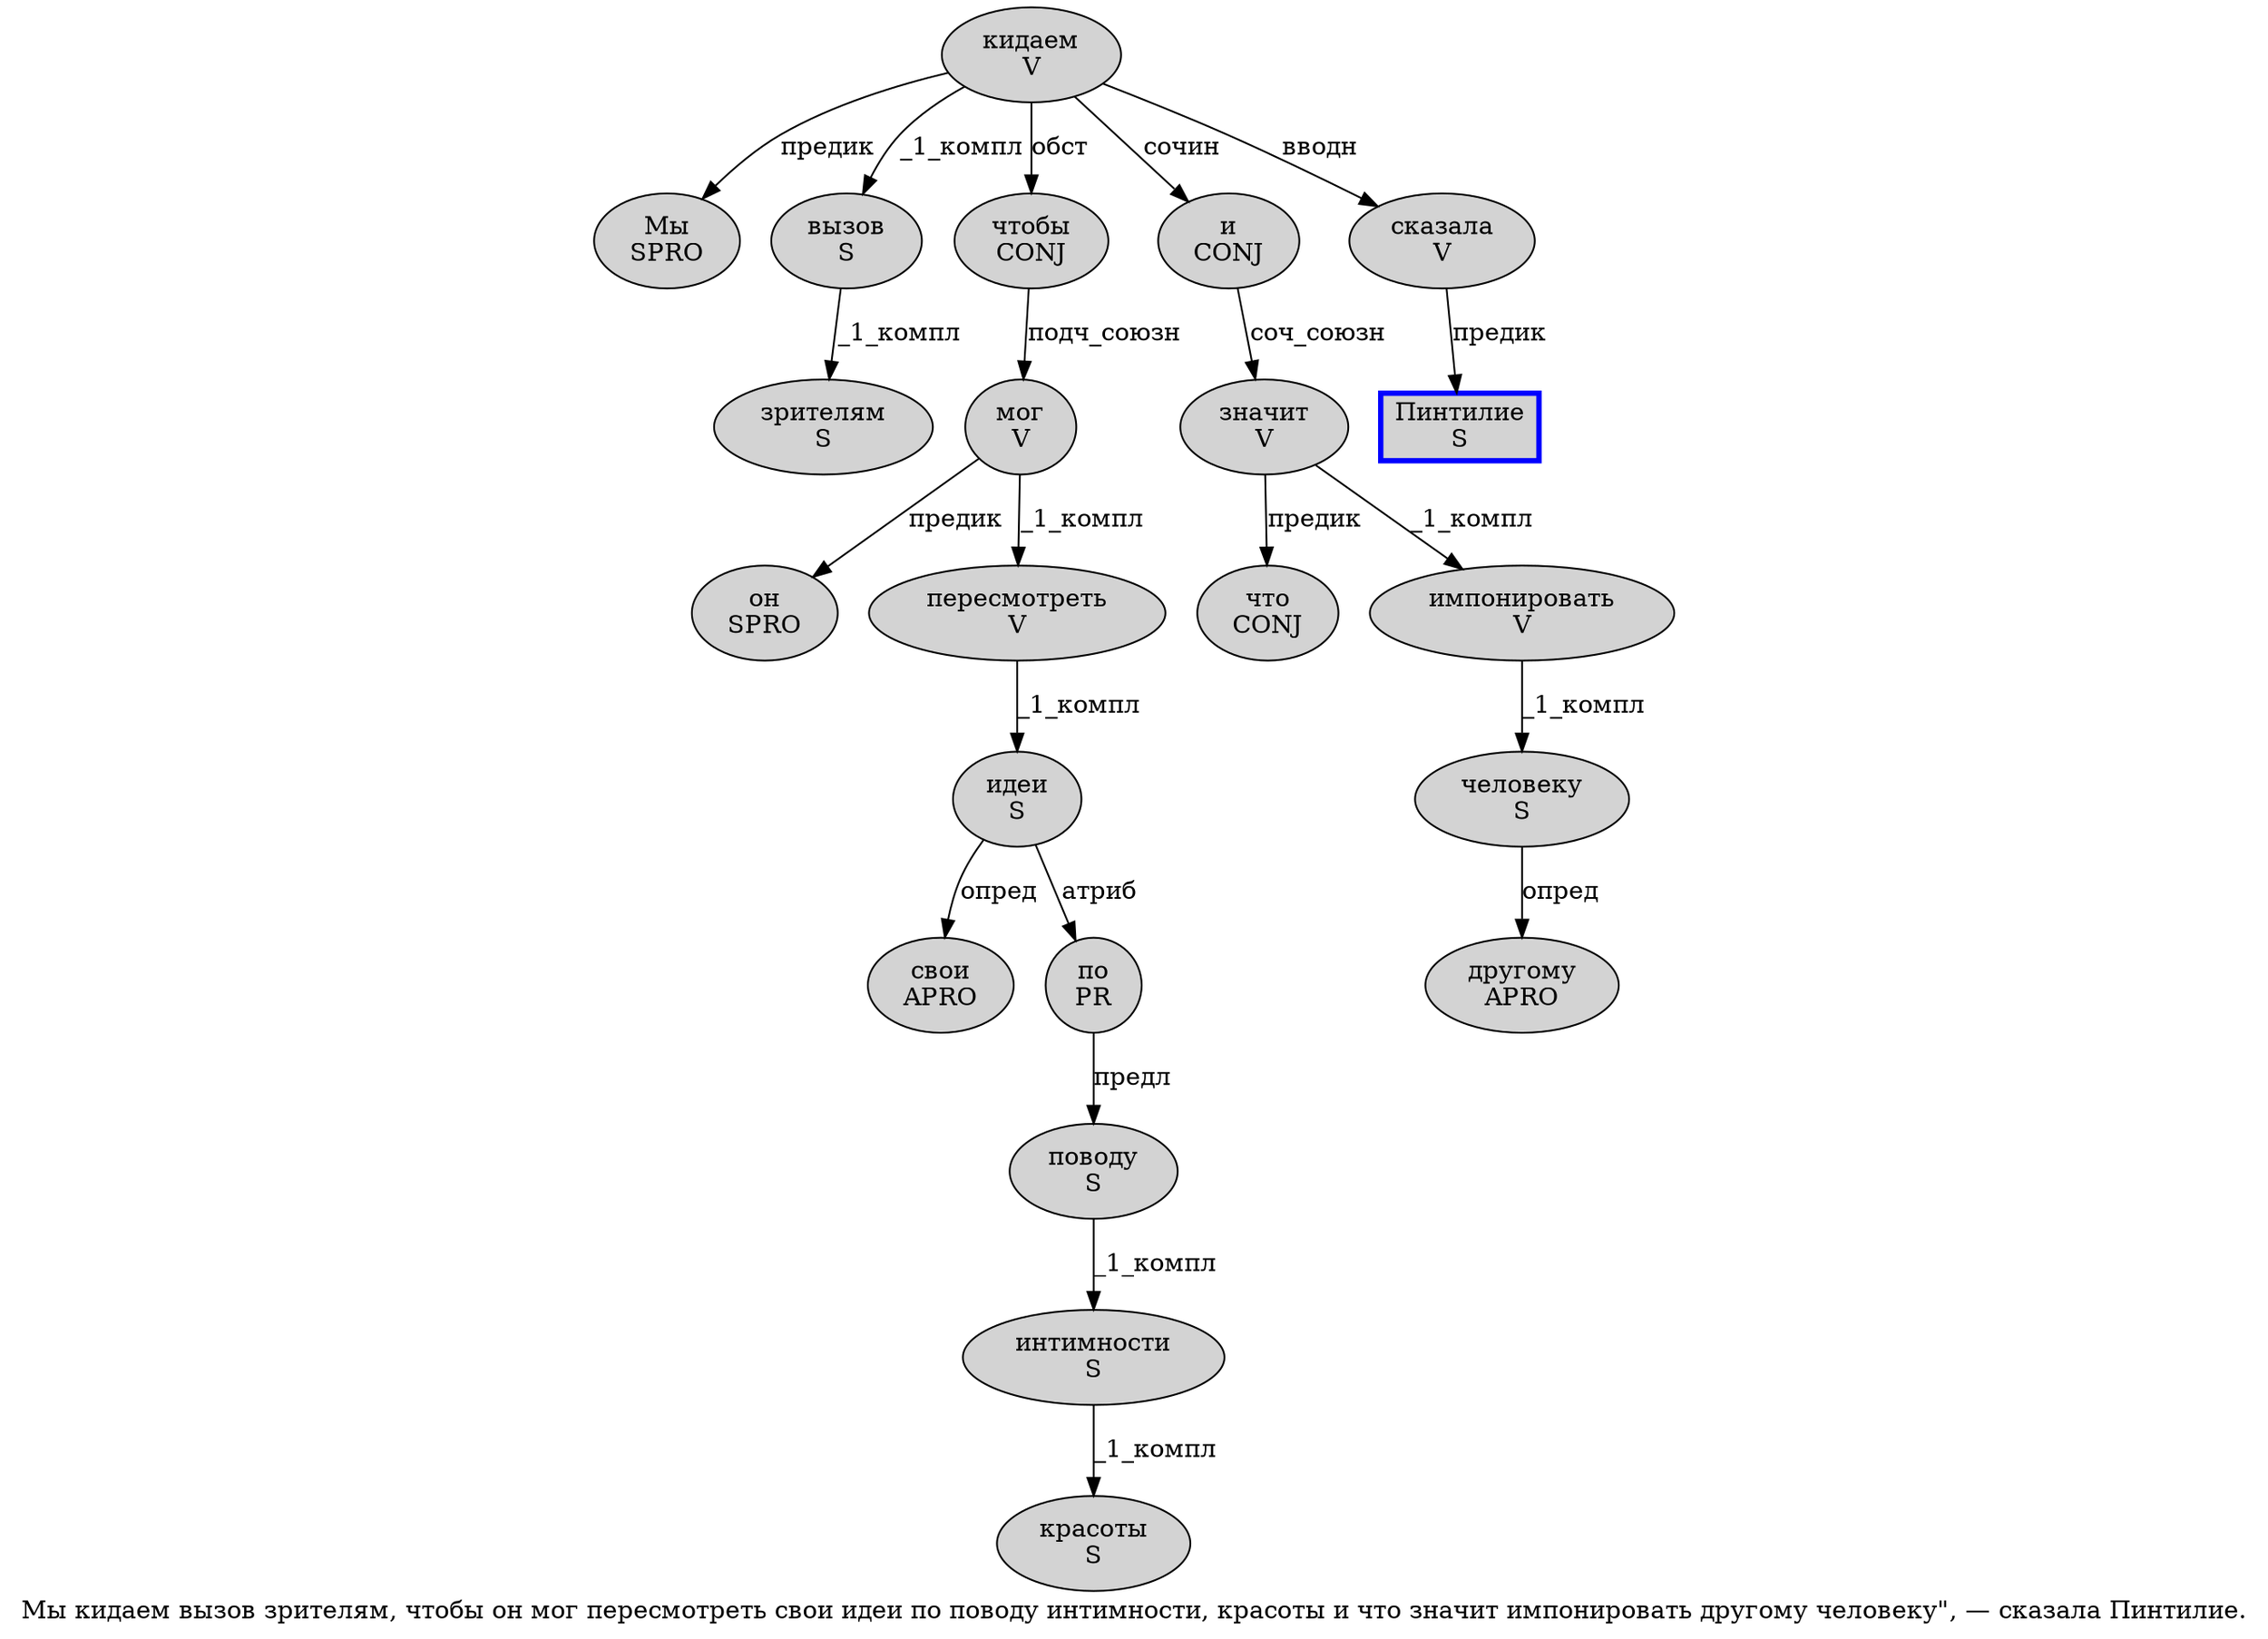 digraph SENTENCE_429 {
	graph [label="Мы кидаем вызов зрителям, чтобы он мог пересмотреть свои идеи по поводу интимности, красоты и что значит импонировать другому человеку\", — сказала Пинтилие."]
	node [style=filled]
		0 [label="Мы
SPRO" color="" fillcolor=lightgray penwidth=1 shape=ellipse]
		1 [label="кидаем
V" color="" fillcolor=lightgray penwidth=1 shape=ellipse]
		2 [label="вызов
S" color="" fillcolor=lightgray penwidth=1 shape=ellipse]
		3 [label="зрителям
S" color="" fillcolor=lightgray penwidth=1 shape=ellipse]
		5 [label="чтобы
CONJ" color="" fillcolor=lightgray penwidth=1 shape=ellipse]
		6 [label="он
SPRO" color="" fillcolor=lightgray penwidth=1 shape=ellipse]
		7 [label="мог
V" color="" fillcolor=lightgray penwidth=1 shape=ellipse]
		8 [label="пересмотреть
V" color="" fillcolor=lightgray penwidth=1 shape=ellipse]
		9 [label="свои
APRO" color="" fillcolor=lightgray penwidth=1 shape=ellipse]
		10 [label="идеи
S" color="" fillcolor=lightgray penwidth=1 shape=ellipse]
		11 [label="по
PR" color="" fillcolor=lightgray penwidth=1 shape=ellipse]
		12 [label="поводу
S" color="" fillcolor=lightgray penwidth=1 shape=ellipse]
		13 [label="интимности
S" color="" fillcolor=lightgray penwidth=1 shape=ellipse]
		15 [label="красоты
S" color="" fillcolor=lightgray penwidth=1 shape=ellipse]
		16 [label="и
CONJ" color="" fillcolor=lightgray penwidth=1 shape=ellipse]
		17 [label="что
CONJ" color="" fillcolor=lightgray penwidth=1 shape=ellipse]
		18 [label="значит
V" color="" fillcolor=lightgray penwidth=1 shape=ellipse]
		19 [label="импонировать
V" color="" fillcolor=lightgray penwidth=1 shape=ellipse]
		20 [label="другому
APRO" color="" fillcolor=lightgray penwidth=1 shape=ellipse]
		21 [label="человеку
S" color="" fillcolor=lightgray penwidth=1 shape=ellipse]
		25 [label="сказала
V" color="" fillcolor=lightgray penwidth=1 shape=ellipse]
		26 [label="Пинтилие
S" color=blue fillcolor=lightgray penwidth=3 shape=box]
			10 -> 9 [label="опред"]
			10 -> 11 [label="атриб"]
			16 -> 18 [label="соч_союзн"]
			21 -> 20 [label="опред"]
			11 -> 12 [label="предл"]
			13 -> 15 [label="_1_компл"]
			18 -> 17 [label="предик"]
			18 -> 19 [label="_1_компл"]
			25 -> 26 [label="предик"]
			19 -> 21 [label="_1_компл"]
			7 -> 6 [label="предик"]
			7 -> 8 [label="_1_компл"]
			2 -> 3 [label="_1_компл"]
			1 -> 0 [label="предик"]
			1 -> 2 [label="_1_компл"]
			1 -> 5 [label="обст"]
			1 -> 16 [label="сочин"]
			1 -> 25 [label="вводн"]
			8 -> 10 [label="_1_компл"]
			12 -> 13 [label="_1_компл"]
			5 -> 7 [label="подч_союзн"]
}